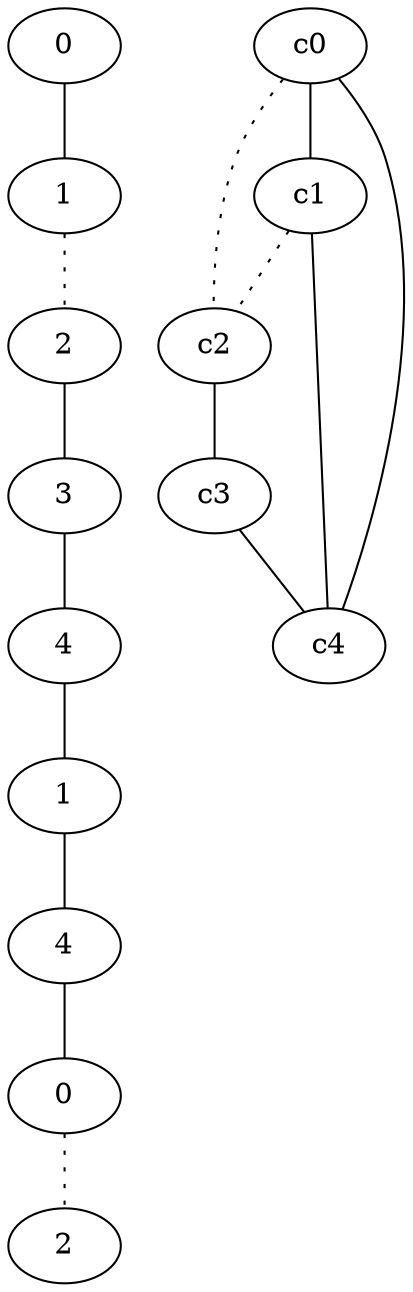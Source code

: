 graph {
a0[label=0];
a1[label=1];
a2[label=2];
a3[label=3];
a4[label=4];
a5[label=1];
a6[label=4];
a7[label=0];
a8[label=2];
a0 -- a1;
a1 -- a2 [style=dotted];
a2 -- a3;
a3 -- a4;
a4 -- a5;
a5 -- a6;
a6 -- a7;
a7 -- a8 [style=dotted];
c0 -- c1;
c0 -- c2 [style=dotted];
c0 -- c4;
c1 -- c2 [style=dotted];
c1 -- c4;
c2 -- c3;
c3 -- c4;
}
